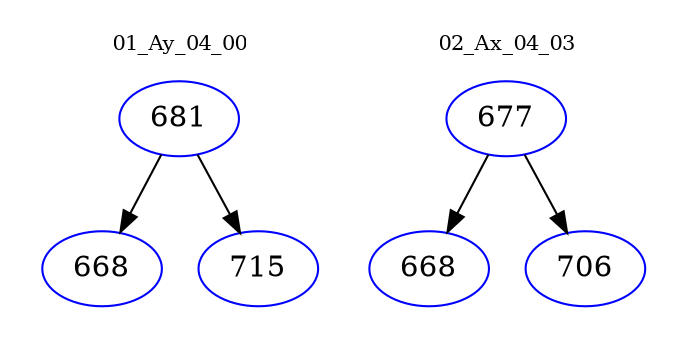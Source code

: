 digraph{
subgraph cluster_0 {
color = white
label = "01_Ay_04_00";
fontsize=10;
T0_681 [label="681", color="blue"]
T0_681 -> T0_668 [color="black"]
T0_668 [label="668", color="blue"]
T0_681 -> T0_715 [color="black"]
T0_715 [label="715", color="blue"]
}
subgraph cluster_1 {
color = white
label = "02_Ax_04_03";
fontsize=10;
T1_677 [label="677", color="blue"]
T1_677 -> T1_668 [color="black"]
T1_668 [label="668", color="blue"]
T1_677 -> T1_706 [color="black"]
T1_706 [label="706", color="blue"]
}
}

